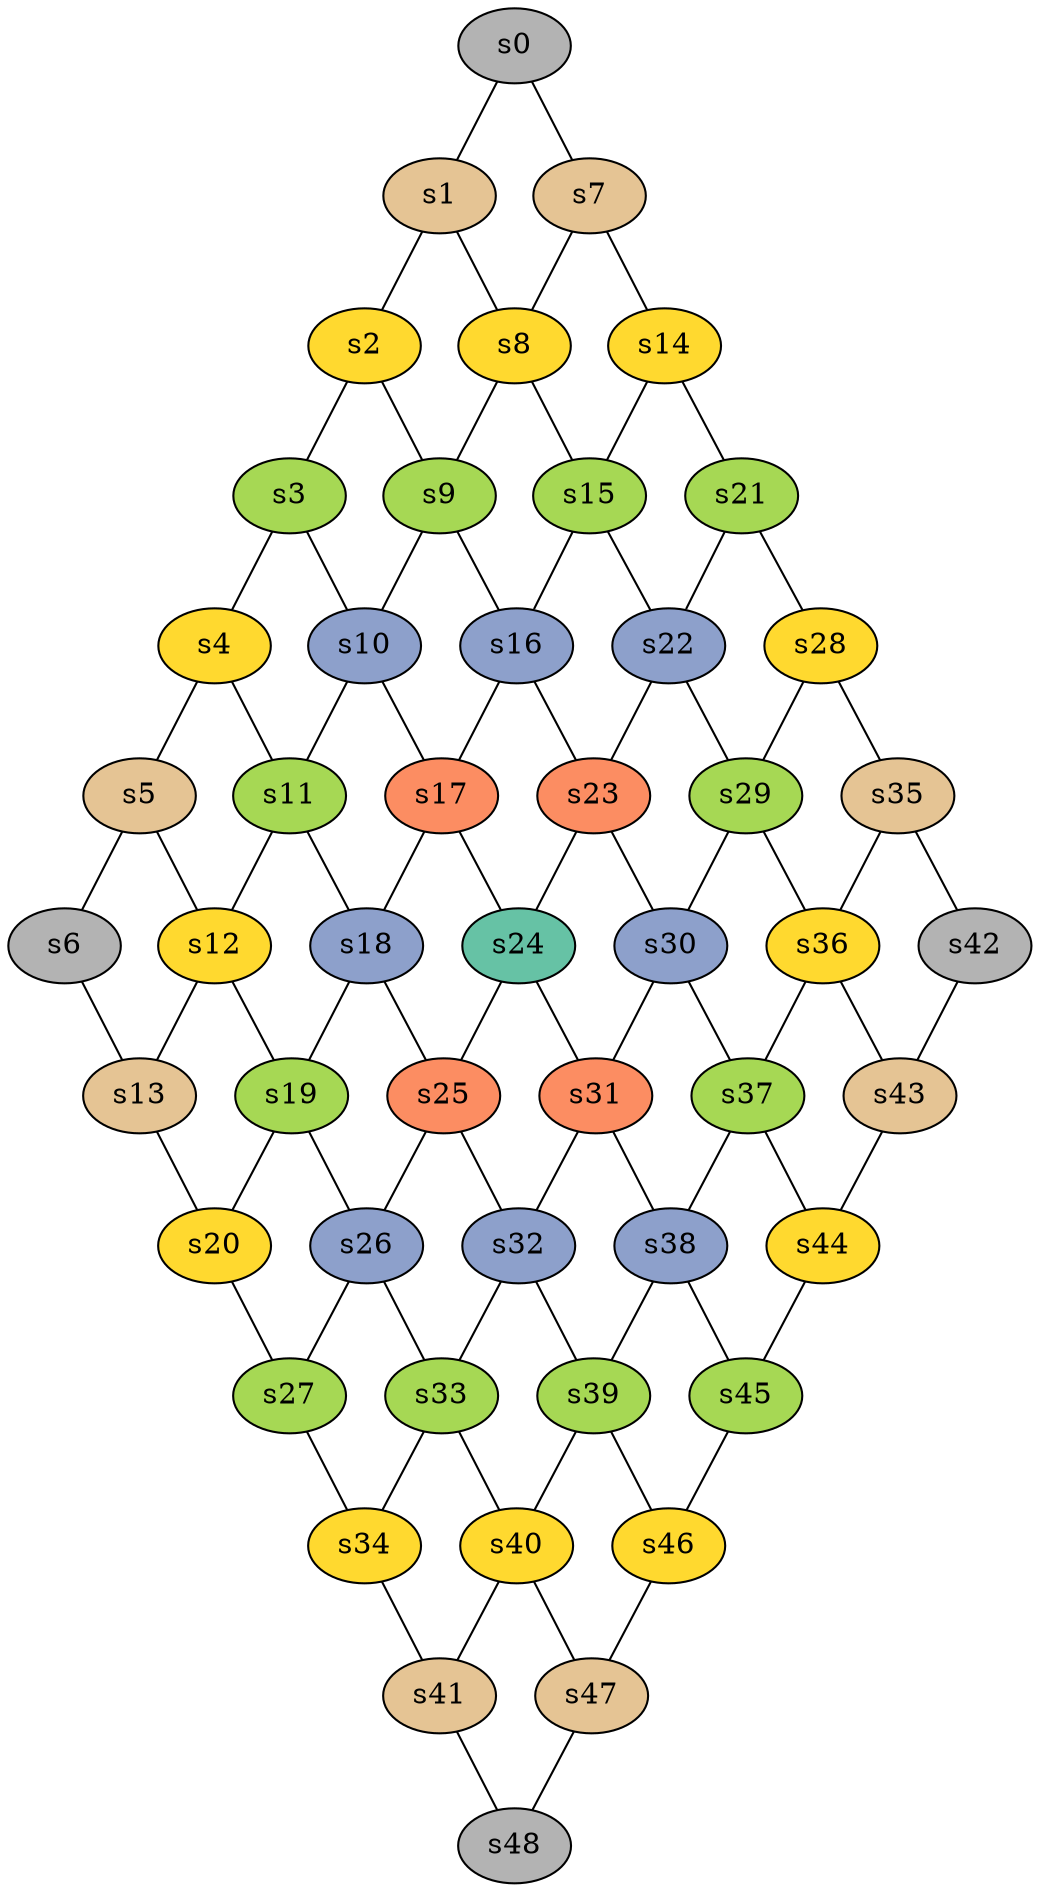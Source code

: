 graph "grille7x7" {

  "s0" -- "s1";
  "s0" -- "s7";
  "s0"  [style = filled, peripheries = 1, fillcolor = "#b3b3b3", fontcolor = black, color = black];
  "s1" -- "s2";
  "s1" -- "s8";
  "s1"  [style = filled, peripheries = 1, fillcolor = "#e5c494", fontcolor = black, color = black];
  "s2" -- "s3";
  "s2" -- "s9";
  "s2"  [style = filled, peripheries = 1, fillcolor = "#ffd92f", fontcolor = black, color = black];
  "s3" -- "s4";
  "s3" -- "s10";
  "s3"  [style = filled, peripheries = 1, fillcolor = "#a6d854", fontcolor = black, color = black];
  "s4" -- "s5";
  "s4" -- "s11";
  "s4"  [style = filled, peripheries = 1, fillcolor = "#ffd92f", fontcolor = black, color = black];
  "s5" -- "s6";
  "s5" -- "s12";
  "s5"  [style = filled, peripheries = 1, fillcolor = "#e5c494", fontcolor = black, color = black];
  "s6" -- "s13";
  "s6"  [style = filled, peripheries = 1, fillcolor = "#b3b3b3", fontcolor = black, color = black];
  "s7" -- "s8";
  "s7" -- "s14";
  "s7"  [style = filled, peripheries = 1, fillcolor = "#e5c494", fontcolor = black, color = black];
  "s8" -- "s9";
  "s8" -- "s15";
  "s8"  [style = filled, peripheries = 1, fillcolor = "#ffd92f", fontcolor = black, color = black];
  "s9" -- "s10";
  "s9" -- "s16";
  "s9"  [style = filled, peripheries = 1, fillcolor = "#a6d854", fontcolor = black, color = black];
  "s10" -- "s11";
  "s10" -- "s17";
  "s10"  [style = filled, peripheries = 1, fillcolor = "#8da0cb", fontcolor = black, color = black];
  "s11" -- "s12";
  "s11" -- "s18";
  "s11"  [style = filled, peripheries = 1, fillcolor = "#a6d854", fontcolor = black, color = black];
  "s12" -- "s13";
  "s12" -- "s19";
  "s12"  [style = filled, peripheries = 1, fillcolor = "#ffd92f", fontcolor = black, color = black];
  "s13" -- "s20";
  "s13"  [style = filled, peripheries = 1, fillcolor = "#e5c494", fontcolor = black, color = black];
  "s14" -- "s15";
  "s14" -- "s21";
  "s14"  [style = filled, peripheries = 1, fillcolor = "#ffd92f", fontcolor = black, color = black];
  "s15" -- "s16";
  "s15" -- "s22";
  "s15"  [style = filled, peripheries = 1, fillcolor = "#a6d854", fontcolor = black, color = black];
  "s16" -- "s17";
  "s16" -- "s23";
  "s16"  [style = filled, peripheries = 1, fillcolor = "#8da0cb", fontcolor = black, color = black];
  "s17" -- "s18";
  "s17" -- "s24";
  "s17"  [style = filled, peripheries = 1, fillcolor = "#fc8d62", fontcolor = black, color = black];
  "s18" -- "s19";
  "s18" -- "s25";
  "s18"  [style = filled, peripheries = 1, fillcolor = "#8da0cb", fontcolor = black, color = black];
  "s19" -- "s20";
  "s19" -- "s26";
  "s19"  [style = filled, peripheries = 1, fillcolor = "#a6d854", fontcolor = black, color = black];
  "s20" -- "s27";
  "s20"  [style = filled, peripheries = 1, fillcolor = "#ffd92f", fontcolor = black, color = black];
  "s21" -- "s22";
  "s21" -- "s28";
  "s21"  [style = filled, peripheries = 1, fillcolor = "#a6d854", fontcolor = black, color = black];
  "s22" -- "s23";
  "s22" -- "s29";
  "s22"  [style = filled, peripheries = 1, fillcolor = "#8da0cb", fontcolor = black, color = black];
  "s23" -- "s24";
  "s23" -- "s30";
  "s23"  [style = filled, peripheries = 1, fillcolor = "#fc8d62", fontcolor = black, color = black];
  "s24" -- "s25";
  "s24" -- "s31";
  "s24"  [style = filled, peripheries = 1, fillcolor = "#66c2a5", fontcolor = black, color = black];
  "s25" -- "s26";
  "s25" -- "s32";
  "s25"  [style = filled, peripheries = 1, fillcolor = "#fc8d62", fontcolor = black, color = black];
  "s26" -- "s27";
  "s26" -- "s33";
  "s26"  [style = filled, peripheries = 1, fillcolor = "#8da0cb", fontcolor = black, color = black];
  "s27" -- "s34";
  "s27"  [style = filled, peripheries = 1, fillcolor = "#a6d854", fontcolor = black, color = black];
  "s28" -- "s29";
  "s28" -- "s35";
  "s28"  [style = filled, peripheries = 1, fillcolor = "#ffd92f", fontcolor = black, color = black];
  "s29" -- "s30";
  "s29" -- "s36";
  "s29"  [style = filled, peripheries = 1, fillcolor = "#a6d854", fontcolor = black, color = black];
  "s30" -- "s31";
  "s30" -- "s37";
  "s30"  [style = filled, peripheries = 1, fillcolor = "#8da0cb", fontcolor = black, color = black];
  "s31" -- "s32";
  "s31" -- "s38";
  "s31"  [style = filled, peripheries = 1, fillcolor = "#fc8d62", fontcolor = black, color = black];
  "s32" -- "s33";
  "s32" -- "s39";
  "s32"  [style = filled, peripheries = 1, fillcolor = "#8da0cb", fontcolor = black, color = black];
  "s33" -- "s34";
  "s33" -- "s40";
  "s33"  [style = filled, peripheries = 1, fillcolor = "#a6d854", fontcolor = black, color = black];
  "s34" -- "s41";
  "s34"  [style = filled, peripheries = 1, fillcolor = "#ffd92f", fontcolor = black, color = black];
  "s35" -- "s36";
  "s35" -- "s42";
  "s35"  [style = filled, peripheries = 1, fillcolor = "#e5c494", fontcolor = black, color = black];
  "s36" -- "s37";
  "s36" -- "s43";
  "s36"  [style = filled, peripheries = 1, fillcolor = "#ffd92f", fontcolor = black, color = black];
  "s37" -- "s38";
  "s37" -- "s44";
  "s37"  [style = filled, peripheries = 1, fillcolor = "#a6d854", fontcolor = black, color = black];
  "s38" -- "s39";
  "s38" -- "s45";
  "s38"  [style = filled, peripheries = 1, fillcolor = "#8da0cb", fontcolor = black, color = black];
  "s39" -- "s40";
  "s39" -- "s46";
  "s39"  [style = filled, peripheries = 1, fillcolor = "#a6d854", fontcolor = black, color = black];
  "s40" -- "s41";
  "s40" -- "s47";
  "s40"  [style = filled, peripheries = 1, fillcolor = "#ffd92f", fontcolor = black, color = black];
  "s41" -- "s48";
  "s41"  [style = filled, peripheries = 1, fillcolor = "#e5c494", fontcolor = black, color = black];
  "s42" -- "s43";
  "s42"  [style = filled, peripheries = 1, fillcolor = "#b3b3b3", fontcolor = black, color = black];
  "s43" -- "s44";
  "s43"  [style = filled, peripheries = 1, fillcolor = "#e5c494", fontcolor = black, color = black];
  "s44" -- "s45";
  "s44"  [style = filled, peripheries = 1, fillcolor = "#ffd92f", fontcolor = black, color = black];
  "s45" -- "s46";
  "s45"  [style = filled, peripheries = 1, fillcolor = "#a6d854", fontcolor = black, color = black];
  "s46" -- "s47";
  "s46"  [style = filled, peripheries = 1, fillcolor = "#ffd92f", fontcolor = black, color = black];
  "s47" -- "s48";
  "s47"  [style = filled, peripheries = 1, fillcolor = "#e5c494", fontcolor = black, color = black];
  "s48"  [style = filled, peripheries = 1, fillcolor = "#b3b3b3", fontcolor = black, color = black];
}
